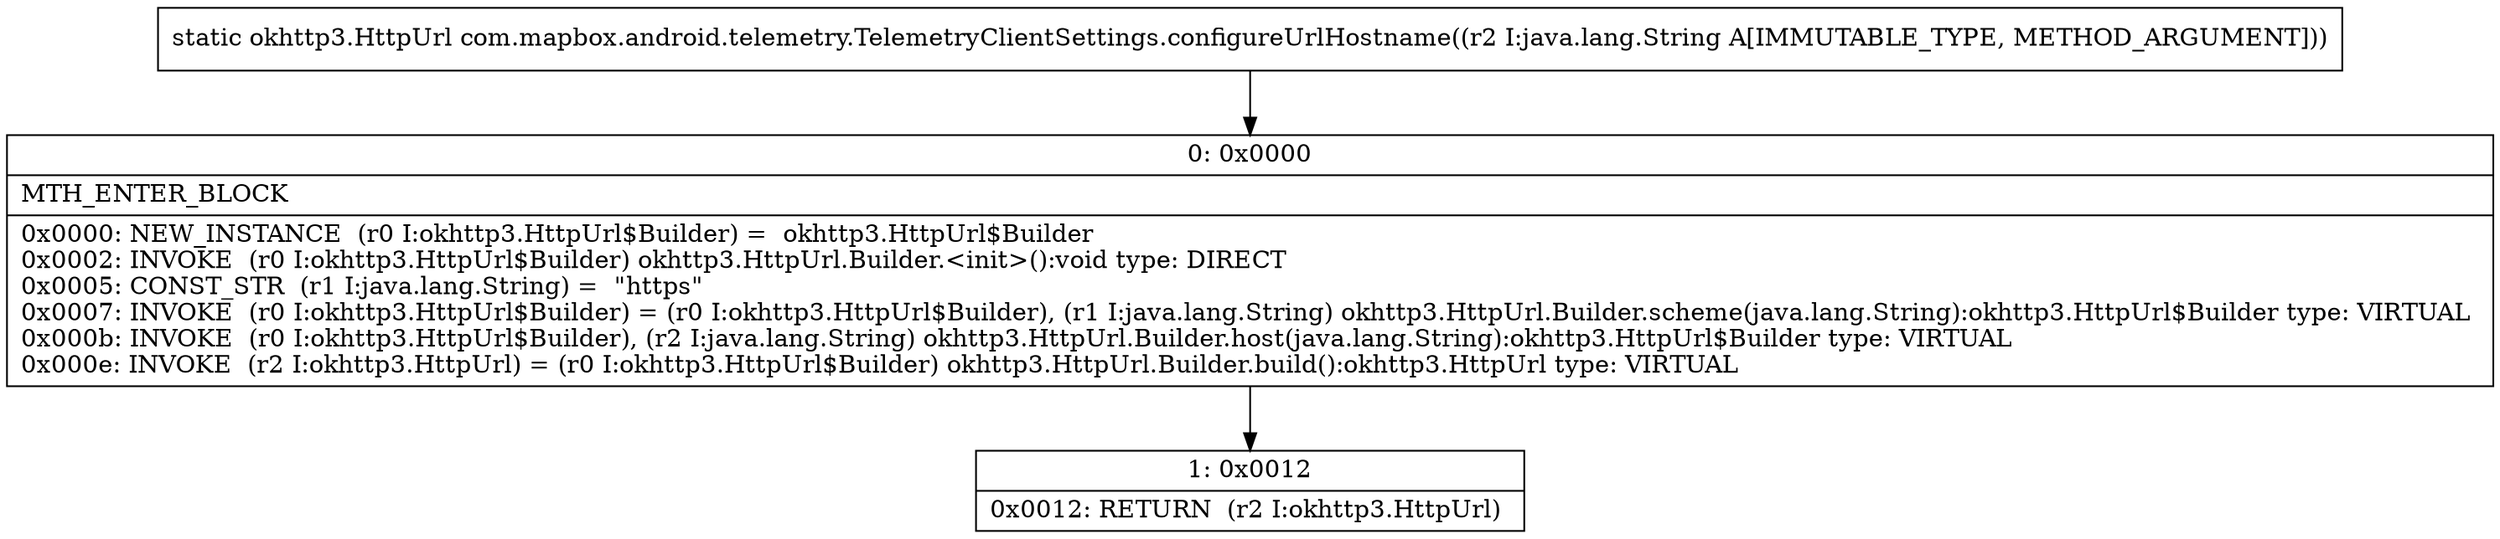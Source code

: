 digraph "CFG forcom.mapbox.android.telemetry.TelemetryClientSettings.configureUrlHostname(Ljava\/lang\/String;)Lokhttp3\/HttpUrl;" {
Node_0 [shape=record,label="{0\:\ 0x0000|MTH_ENTER_BLOCK\l|0x0000: NEW_INSTANCE  (r0 I:okhttp3.HttpUrl$Builder) =  okhttp3.HttpUrl$Builder \l0x0002: INVOKE  (r0 I:okhttp3.HttpUrl$Builder) okhttp3.HttpUrl.Builder.\<init\>():void type: DIRECT \l0x0005: CONST_STR  (r1 I:java.lang.String) =  \"https\" \l0x0007: INVOKE  (r0 I:okhttp3.HttpUrl$Builder) = (r0 I:okhttp3.HttpUrl$Builder), (r1 I:java.lang.String) okhttp3.HttpUrl.Builder.scheme(java.lang.String):okhttp3.HttpUrl$Builder type: VIRTUAL \l0x000b: INVOKE  (r0 I:okhttp3.HttpUrl$Builder), (r2 I:java.lang.String) okhttp3.HttpUrl.Builder.host(java.lang.String):okhttp3.HttpUrl$Builder type: VIRTUAL \l0x000e: INVOKE  (r2 I:okhttp3.HttpUrl) = (r0 I:okhttp3.HttpUrl$Builder) okhttp3.HttpUrl.Builder.build():okhttp3.HttpUrl type: VIRTUAL \l}"];
Node_1 [shape=record,label="{1\:\ 0x0012|0x0012: RETURN  (r2 I:okhttp3.HttpUrl) \l}"];
MethodNode[shape=record,label="{static okhttp3.HttpUrl com.mapbox.android.telemetry.TelemetryClientSettings.configureUrlHostname((r2 I:java.lang.String A[IMMUTABLE_TYPE, METHOD_ARGUMENT])) }"];
MethodNode -> Node_0;
Node_0 -> Node_1;
}

